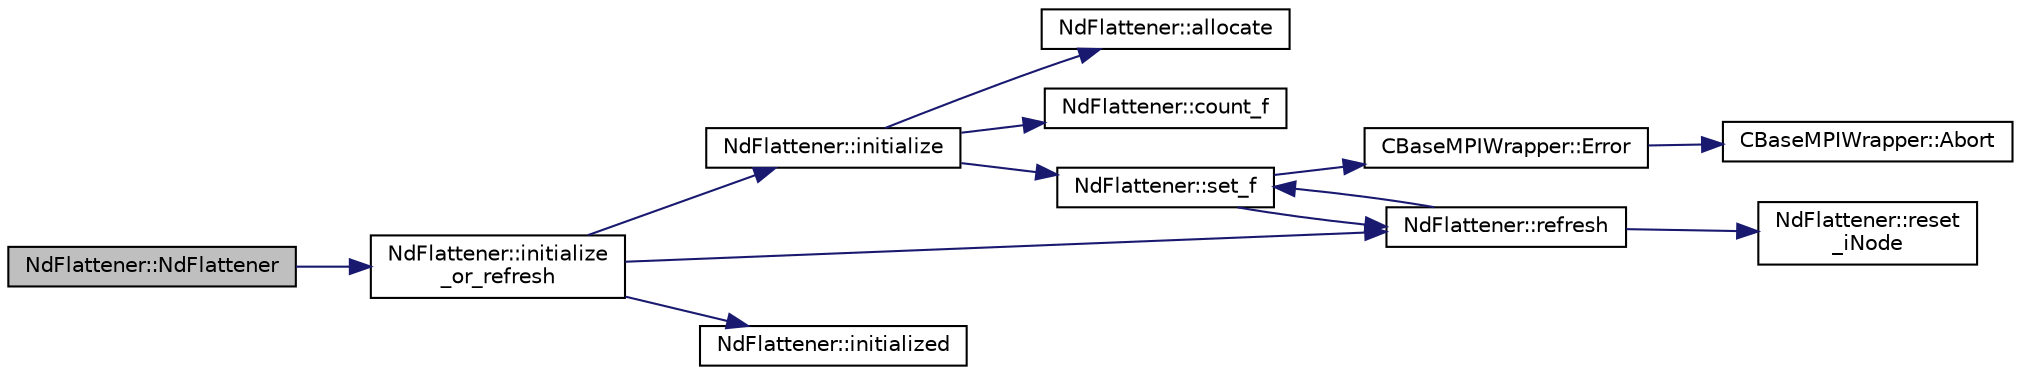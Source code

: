 digraph "NdFlattener::NdFlattener"
{
 // LATEX_PDF_SIZE
  edge [fontname="Helvetica",fontsize="10",labelfontname="Helvetica",labelfontsize="10"];
  node [fontname="Helvetica",fontsize="10",shape=record];
  rankdir="LR";
  Node1 [label="NdFlattener::NdFlattener",height=0.2,width=0.4,color="black", fillcolor="grey75", style="filled", fontcolor="black",tooltip="Constructor which calls initialize_or_refresh."];
  Node1 -> Node2 [color="midnightblue",fontsize="10",style="solid",fontname="Helvetica"];
  Node2 [label="NdFlattener::initialize\l_or_refresh",height=0.2,width=0.4,color="black", fillcolor="white", style="filled",URL="$classNdFlattener.html#a717d433dd817509475ec6d32527840cc",tooltip="Initialize or refresh the NdFlattener."];
  Node2 -> Node3 [color="midnightblue",fontsize="10",style="solid",fontname="Helvetica"];
  Node3 [label="NdFlattener::initialize",height=0.2,width=0.4,color="black", fillcolor="white", style="filled",URL="$classNdFlattener.html#a9fbea31e5e243896c09dba9e5be5e6ac",tooltip="Initialize from a 'recursive function'."];
  Node3 -> Node4 [color="midnightblue",fontsize="10",style="solid",fontname="Helvetica"];
  Node4 [label="NdFlattener::allocate",height=0.2,width=0.4,color="black", fillcolor="white", style="filled",URL="$classNdFlattener.html#a155ca9cd82be124dccc5a0be154ff774",tooltip="Allocate the indices array after nNodes has been determined."];
  Node3 -> Node5 [color="midnightblue",fontsize="10",style="solid",fontname="Helvetica"];
  Node5 [label="NdFlattener::count_f",height=0.2,width=0.4,color="black", fillcolor="white", style="filled",URL="$classNdFlattener.html#a88bbc4bff4bf4abfc28a86f3dffdd65b",tooltip="Determine the space required for reading the 'recursive function'."];
  Node3 -> Node6 [color="midnightblue",fontsize="10",style="solid",fontname="Helvetica"];
  Node6 [label="NdFlattener::set_f",height=0.2,width=0.4,color="black", fillcolor="white", style="filled",URL="$classNdFlattener.html#a3ea01b92179b568eb451730fce25069f",tooltip="Read the 'recursive function' into the allocated arrays."];
  Node6 -> Node7 [color="midnightblue",fontsize="10",style="solid",fontname="Helvetica"];
  Node7 [label="CBaseMPIWrapper::Error",height=0.2,width=0.4,color="black", fillcolor="white", style="filled",URL="$classCBaseMPIWrapper.html#a04457c47629bda56704e6a8804833eeb",tooltip=" "];
  Node7 -> Node8 [color="midnightblue",fontsize="10",style="solid",fontname="Helvetica"];
  Node8 [label="CBaseMPIWrapper::Abort",height=0.2,width=0.4,color="black", fillcolor="white", style="filled",URL="$classCBaseMPIWrapper.html#af7297d861dca86b45cf561b6ab642e8f",tooltip=" "];
  Node6 -> Node9 [color="midnightblue",fontsize="10",style="solid",fontname="Helvetica"];
  Node9 [label="NdFlattener::refresh",height=0.2,width=0.4,color="black", fillcolor="white", style="filled",URL="$classNdFlattener.html#a61cde9075b8f5fdb19299fb0c356ff4a",tooltip="Refresh the data according to the 'recursive function'."];
  Node9 -> Node10 [color="midnightblue",fontsize="10",style="solid",fontname="Helvetica"];
  Node10 [label="NdFlattener::reset\l_iNode",height=0.2,width=0.4,color="black", fillcolor="white", style="filled",URL="$classNdFlattener.html#ad2d7ded575e35e08a4e94ba55d6f638a",tooltip="Set iNode to 0 in all layers."];
  Node9 -> Node6 [color="midnightblue",fontsize="10",style="solid",fontname="Helvetica"];
  Node2 -> Node11 [color="midnightblue",fontsize="10",style="solid",fontname="Helvetica"];
  Node11 [label="NdFlattener::initialized",height=0.2,width=0.4,color="black", fillcolor="white", style="filled",URL="$classNdFlattener.html#a9811243d5f091d113c29bc5d1c90b759",tooltip="Initialization status of the NdFlattener."];
  Node2 -> Node9 [color="midnightblue",fontsize="10",style="solid",fontname="Helvetica"];
}
